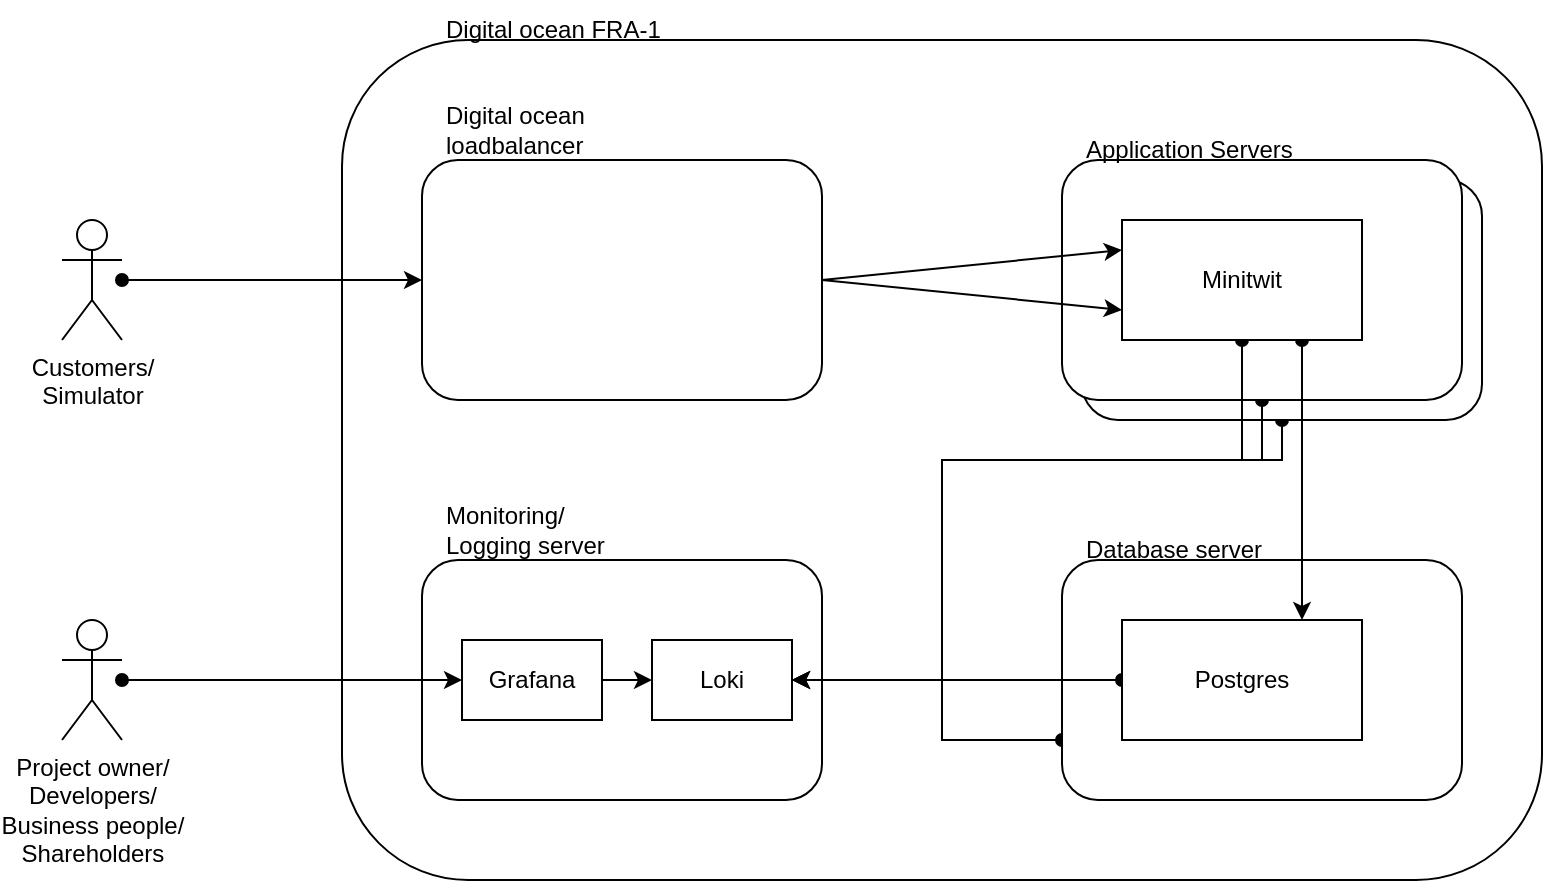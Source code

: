 <mxfile version="18.0.6" type="device"><diagram id="84rdZjWHB2KqrgUNtL0x" name="Page-1"><mxGraphModel dx="1185" dy="721" grid="1" gridSize="10" guides="1" tooltips="1" connect="1" arrows="1" fold="1" page="1" pageScale="1" pageWidth="850" pageHeight="1100" math="0" shadow="0"><root><mxCell id="0"/><mxCell id="1" parent="0"/><mxCell id="l1a1WSPLE4m0WoxyjZl9-8" value="" style="rounded=1;whiteSpace=wrap;html=1;" vertex="1" parent="1"><mxGeometry x="200" y="60" width="600" height="420" as="geometry"/></mxCell><mxCell id="l1a1WSPLE4m0WoxyjZl9-28" style="edgeStyle=orthogonalEdgeStyle;rounded=0;orthogonalLoop=1;jettySize=auto;html=1;exitX=0.5;exitY=1;exitDx=0;exitDy=0;entryX=1;entryY=0.5;entryDx=0;entryDy=0;startArrow=oval;startFill=1;" edge="1" parent="1" source="l1a1WSPLE4m0WoxyjZl9-4" target="l1a1WSPLE4m0WoxyjZl9-21"><mxGeometry relative="1" as="geometry"><Array as="points"><mxPoint x="670" y="270"/><mxPoint x="500" y="270"/><mxPoint x="500" y="380"/></Array></mxGeometry></mxCell><mxCell id="l1a1WSPLE4m0WoxyjZl9-4" value="" style="rounded=1;whiteSpace=wrap;html=1;" vertex="1" parent="1"><mxGeometry x="570" y="130" width="200" height="120" as="geometry"/></mxCell><mxCell id="l1a1WSPLE4m0WoxyjZl9-27" style="edgeStyle=orthogonalEdgeStyle;rounded=0;orthogonalLoop=1;jettySize=auto;html=1;exitX=0.5;exitY=1;exitDx=0;exitDy=0;entryX=1;entryY=0.5;entryDx=0;entryDy=0;startArrow=oval;startFill=1;" edge="1" parent="1" source="l1a1WSPLE4m0WoxyjZl9-2" target="l1a1WSPLE4m0WoxyjZl9-21"><mxGeometry relative="1" as="geometry"><Array as="points"><mxPoint x="660" y="270"/><mxPoint x="500" y="270"/><mxPoint x="500" y="380"/></Array></mxGeometry></mxCell><mxCell id="l1a1WSPLE4m0WoxyjZl9-2" value="" style="rounded=1;whiteSpace=wrap;html=1;" vertex="1" parent="1"><mxGeometry x="560" y="120" width="200" height="120" as="geometry"/></mxCell><mxCell id="l1a1WSPLE4m0WoxyjZl9-3" value="Application Servers" style="text;html=1;strokeColor=none;fillColor=none;align=left;verticalAlign=middle;whiteSpace=wrap;rounded=0;" vertex="1" parent="1"><mxGeometry x="570" y="100" width="110" height="30" as="geometry"/></mxCell><mxCell id="l1a1WSPLE4m0WoxyjZl9-6" value="" style="rounded=1;whiteSpace=wrap;html=1;" vertex="1" parent="1"><mxGeometry x="240" y="120" width="200" height="120" as="geometry"/></mxCell><mxCell id="l1a1WSPLE4m0WoxyjZl9-11" style="rounded=0;orthogonalLoop=1;jettySize=auto;html=1;entryX=0;entryY=0.25;entryDx=0;entryDy=0;exitX=1;exitY=0.5;exitDx=0;exitDy=0;" edge="1" parent="1" source="l1a1WSPLE4m0WoxyjZl9-6" target="l1a1WSPLE4m0WoxyjZl9-12"><mxGeometry relative="1" as="geometry"><mxPoint x="340" y="170" as="sourcePoint"/></mxGeometry></mxCell><mxCell id="l1a1WSPLE4m0WoxyjZl9-7" value="Digital ocean loadbalancer" style="text;html=1;strokeColor=none;fillColor=none;align=left;verticalAlign=middle;whiteSpace=wrap;rounded=0;" vertex="1" parent="1"><mxGeometry x="250" y="90" width="110" height="30" as="geometry"/></mxCell><mxCell id="l1a1WSPLE4m0WoxyjZl9-10" style="edgeStyle=orthogonalEdgeStyle;rounded=0;orthogonalLoop=1;jettySize=auto;html=1;entryX=0;entryY=0.5;entryDx=0;entryDy=0;startArrow=oval;startFill=1;" edge="1" parent="1" source="l1a1WSPLE4m0WoxyjZl9-9" target="l1a1WSPLE4m0WoxyjZl9-6"><mxGeometry relative="1" as="geometry"/></mxCell><mxCell id="l1a1WSPLE4m0WoxyjZl9-9" value="Customers/&lt;br&gt;Simulator" style="shape=umlActor;verticalLabelPosition=bottom;verticalAlign=top;html=1;outlineConnect=0;" vertex="1" parent="1"><mxGeometry x="60" y="150" width="30" height="60" as="geometry"/></mxCell><mxCell id="l1a1WSPLE4m0WoxyjZl9-13" value="" style="rounded=1;whiteSpace=wrap;html=1;" vertex="1" parent="1"><mxGeometry x="240" y="320" width="200" height="120" as="geometry"/></mxCell><mxCell id="l1a1WSPLE4m0WoxyjZl9-14" value="Database server" style="text;html=1;strokeColor=none;fillColor=none;align=left;verticalAlign=middle;whiteSpace=wrap;rounded=0;" vertex="1" parent="1"><mxGeometry x="570" y="300" width="110" height="30" as="geometry"/></mxCell><mxCell id="l1a1WSPLE4m0WoxyjZl9-30" style="edgeStyle=orthogonalEdgeStyle;rounded=0;orthogonalLoop=1;jettySize=auto;html=1;exitX=0;exitY=0.75;exitDx=0;exitDy=0;entryX=1;entryY=0.5;entryDx=0;entryDy=0;startArrow=oval;startFill=1;" edge="1" parent="1" source="l1a1WSPLE4m0WoxyjZl9-18" target="l1a1WSPLE4m0WoxyjZl9-21"><mxGeometry relative="1" as="geometry"><mxPoint x="420" y="380" as="targetPoint"/><Array as="points"><mxPoint x="500" y="410"/><mxPoint x="500" y="380"/></Array></mxGeometry></mxCell><mxCell id="l1a1WSPLE4m0WoxyjZl9-18" value="" style="rounded=1;whiteSpace=wrap;html=1;" vertex="1" parent="1"><mxGeometry x="560" y="320" width="200" height="120" as="geometry"/></mxCell><mxCell id="l1a1WSPLE4m0WoxyjZl9-29" style="edgeStyle=orthogonalEdgeStyle;rounded=0;orthogonalLoop=1;jettySize=auto;html=1;exitX=0;exitY=0.5;exitDx=0;exitDy=0;entryX=1;entryY=0.5;entryDx=0;entryDy=0;startArrow=oval;startFill=1;" edge="1" parent="1" source="l1a1WSPLE4m0WoxyjZl9-15" target="l1a1WSPLE4m0WoxyjZl9-21"><mxGeometry relative="1" as="geometry"/></mxCell><mxCell id="l1a1WSPLE4m0WoxyjZl9-15" value="Postgres" style="rounded=0;whiteSpace=wrap;html=1;" vertex="1" parent="1"><mxGeometry x="590" y="350" width="120" height="60" as="geometry"/></mxCell><mxCell id="l1a1WSPLE4m0WoxyjZl9-19" value="Monitoring/&lt;br&gt;Logging server" style="text;html=1;strokeColor=none;fillColor=none;align=left;verticalAlign=middle;whiteSpace=wrap;rounded=0;" vertex="1" parent="1"><mxGeometry x="250" y="290" width="110" height="30" as="geometry"/></mxCell><mxCell id="l1a1WSPLE4m0WoxyjZl9-26" style="edgeStyle=none;rounded=0;orthogonalLoop=1;jettySize=auto;html=1;exitX=1;exitY=0.5;exitDx=0;exitDy=0;entryX=0;entryY=0.5;entryDx=0;entryDy=0;" edge="1" parent="1" source="l1a1WSPLE4m0WoxyjZl9-20" target="l1a1WSPLE4m0WoxyjZl9-21"><mxGeometry relative="1" as="geometry"/></mxCell><mxCell id="l1a1WSPLE4m0WoxyjZl9-20" value="Grafana" style="rounded=0;whiteSpace=wrap;html=1;" vertex="1" parent="1"><mxGeometry x="260" y="360" width="70" height="40" as="geometry"/></mxCell><mxCell id="l1a1WSPLE4m0WoxyjZl9-21" value="Loki" style="rounded=0;whiteSpace=wrap;html=1;" vertex="1" parent="1"><mxGeometry x="355" y="360" width="70" height="40" as="geometry"/></mxCell><mxCell id="l1a1WSPLE4m0WoxyjZl9-22" style="edgeStyle=orthogonalEdgeStyle;rounded=0;orthogonalLoop=1;jettySize=auto;html=1;exitX=0.5;exitY=1;exitDx=0;exitDy=0;entryX=1;entryY=0.5;entryDx=0;entryDy=0;startArrow=oval;startFill=1;" edge="1" parent="1" source="l1a1WSPLE4m0WoxyjZl9-12" target="l1a1WSPLE4m0WoxyjZl9-21"><mxGeometry relative="1" as="geometry"><Array as="points"><mxPoint x="650" y="270"/><mxPoint x="500" y="270"/><mxPoint x="500" y="380"/></Array></mxGeometry></mxCell><mxCell id="l1a1WSPLE4m0WoxyjZl9-23" style="edgeStyle=orthogonalEdgeStyle;rounded=0;orthogonalLoop=1;jettySize=auto;html=1;exitX=0.75;exitY=1;exitDx=0;exitDy=0;entryX=0.75;entryY=0;entryDx=0;entryDy=0;startArrow=oval;startFill=1;" edge="1" parent="1" source="l1a1WSPLE4m0WoxyjZl9-12" target="l1a1WSPLE4m0WoxyjZl9-15"><mxGeometry relative="1" as="geometry"/></mxCell><mxCell id="l1a1WSPLE4m0WoxyjZl9-24" style="rounded=0;orthogonalLoop=1;jettySize=auto;html=1;exitX=1;exitY=0.5;exitDx=0;exitDy=0;entryX=0;entryY=0.75;entryDx=0;entryDy=0;" edge="1" parent="1" source="l1a1WSPLE4m0WoxyjZl9-6" target="l1a1WSPLE4m0WoxyjZl9-12"><mxGeometry relative="1" as="geometry"/></mxCell><mxCell id="l1a1WSPLE4m0WoxyjZl9-12" value="Minitwit" style="rounded=0;whiteSpace=wrap;html=1;" vertex="1" parent="1"><mxGeometry x="590" y="150" width="120" height="60" as="geometry"/></mxCell><mxCell id="l1a1WSPLE4m0WoxyjZl9-33" style="edgeStyle=orthogonalEdgeStyle;rounded=0;orthogonalLoop=1;jettySize=auto;html=1;entryX=0;entryY=0.5;entryDx=0;entryDy=0;startArrow=oval;startFill=1;" edge="1" parent="1" source="l1a1WSPLE4m0WoxyjZl9-32" target="l1a1WSPLE4m0WoxyjZl9-20"><mxGeometry relative="1" as="geometry"/></mxCell><mxCell id="l1a1WSPLE4m0WoxyjZl9-32" value="Project owner/&lt;br&gt;Developers/&lt;br&gt;Business people/&lt;br&gt;Shareholders" style="shape=umlActor;verticalLabelPosition=bottom;verticalAlign=top;html=1;outlineConnect=0;" vertex="1" parent="1"><mxGeometry x="60" y="350" width="30" height="60" as="geometry"/></mxCell><mxCell id="l1a1WSPLE4m0WoxyjZl9-36" value="Digital ocean FRA-1" style="text;html=1;strokeColor=none;fillColor=none;align=left;verticalAlign=middle;whiteSpace=wrap;rounded=0;" vertex="1" parent="1"><mxGeometry x="250" y="40" width="110" height="30" as="geometry"/></mxCell></root></mxGraphModel></diagram></mxfile>
